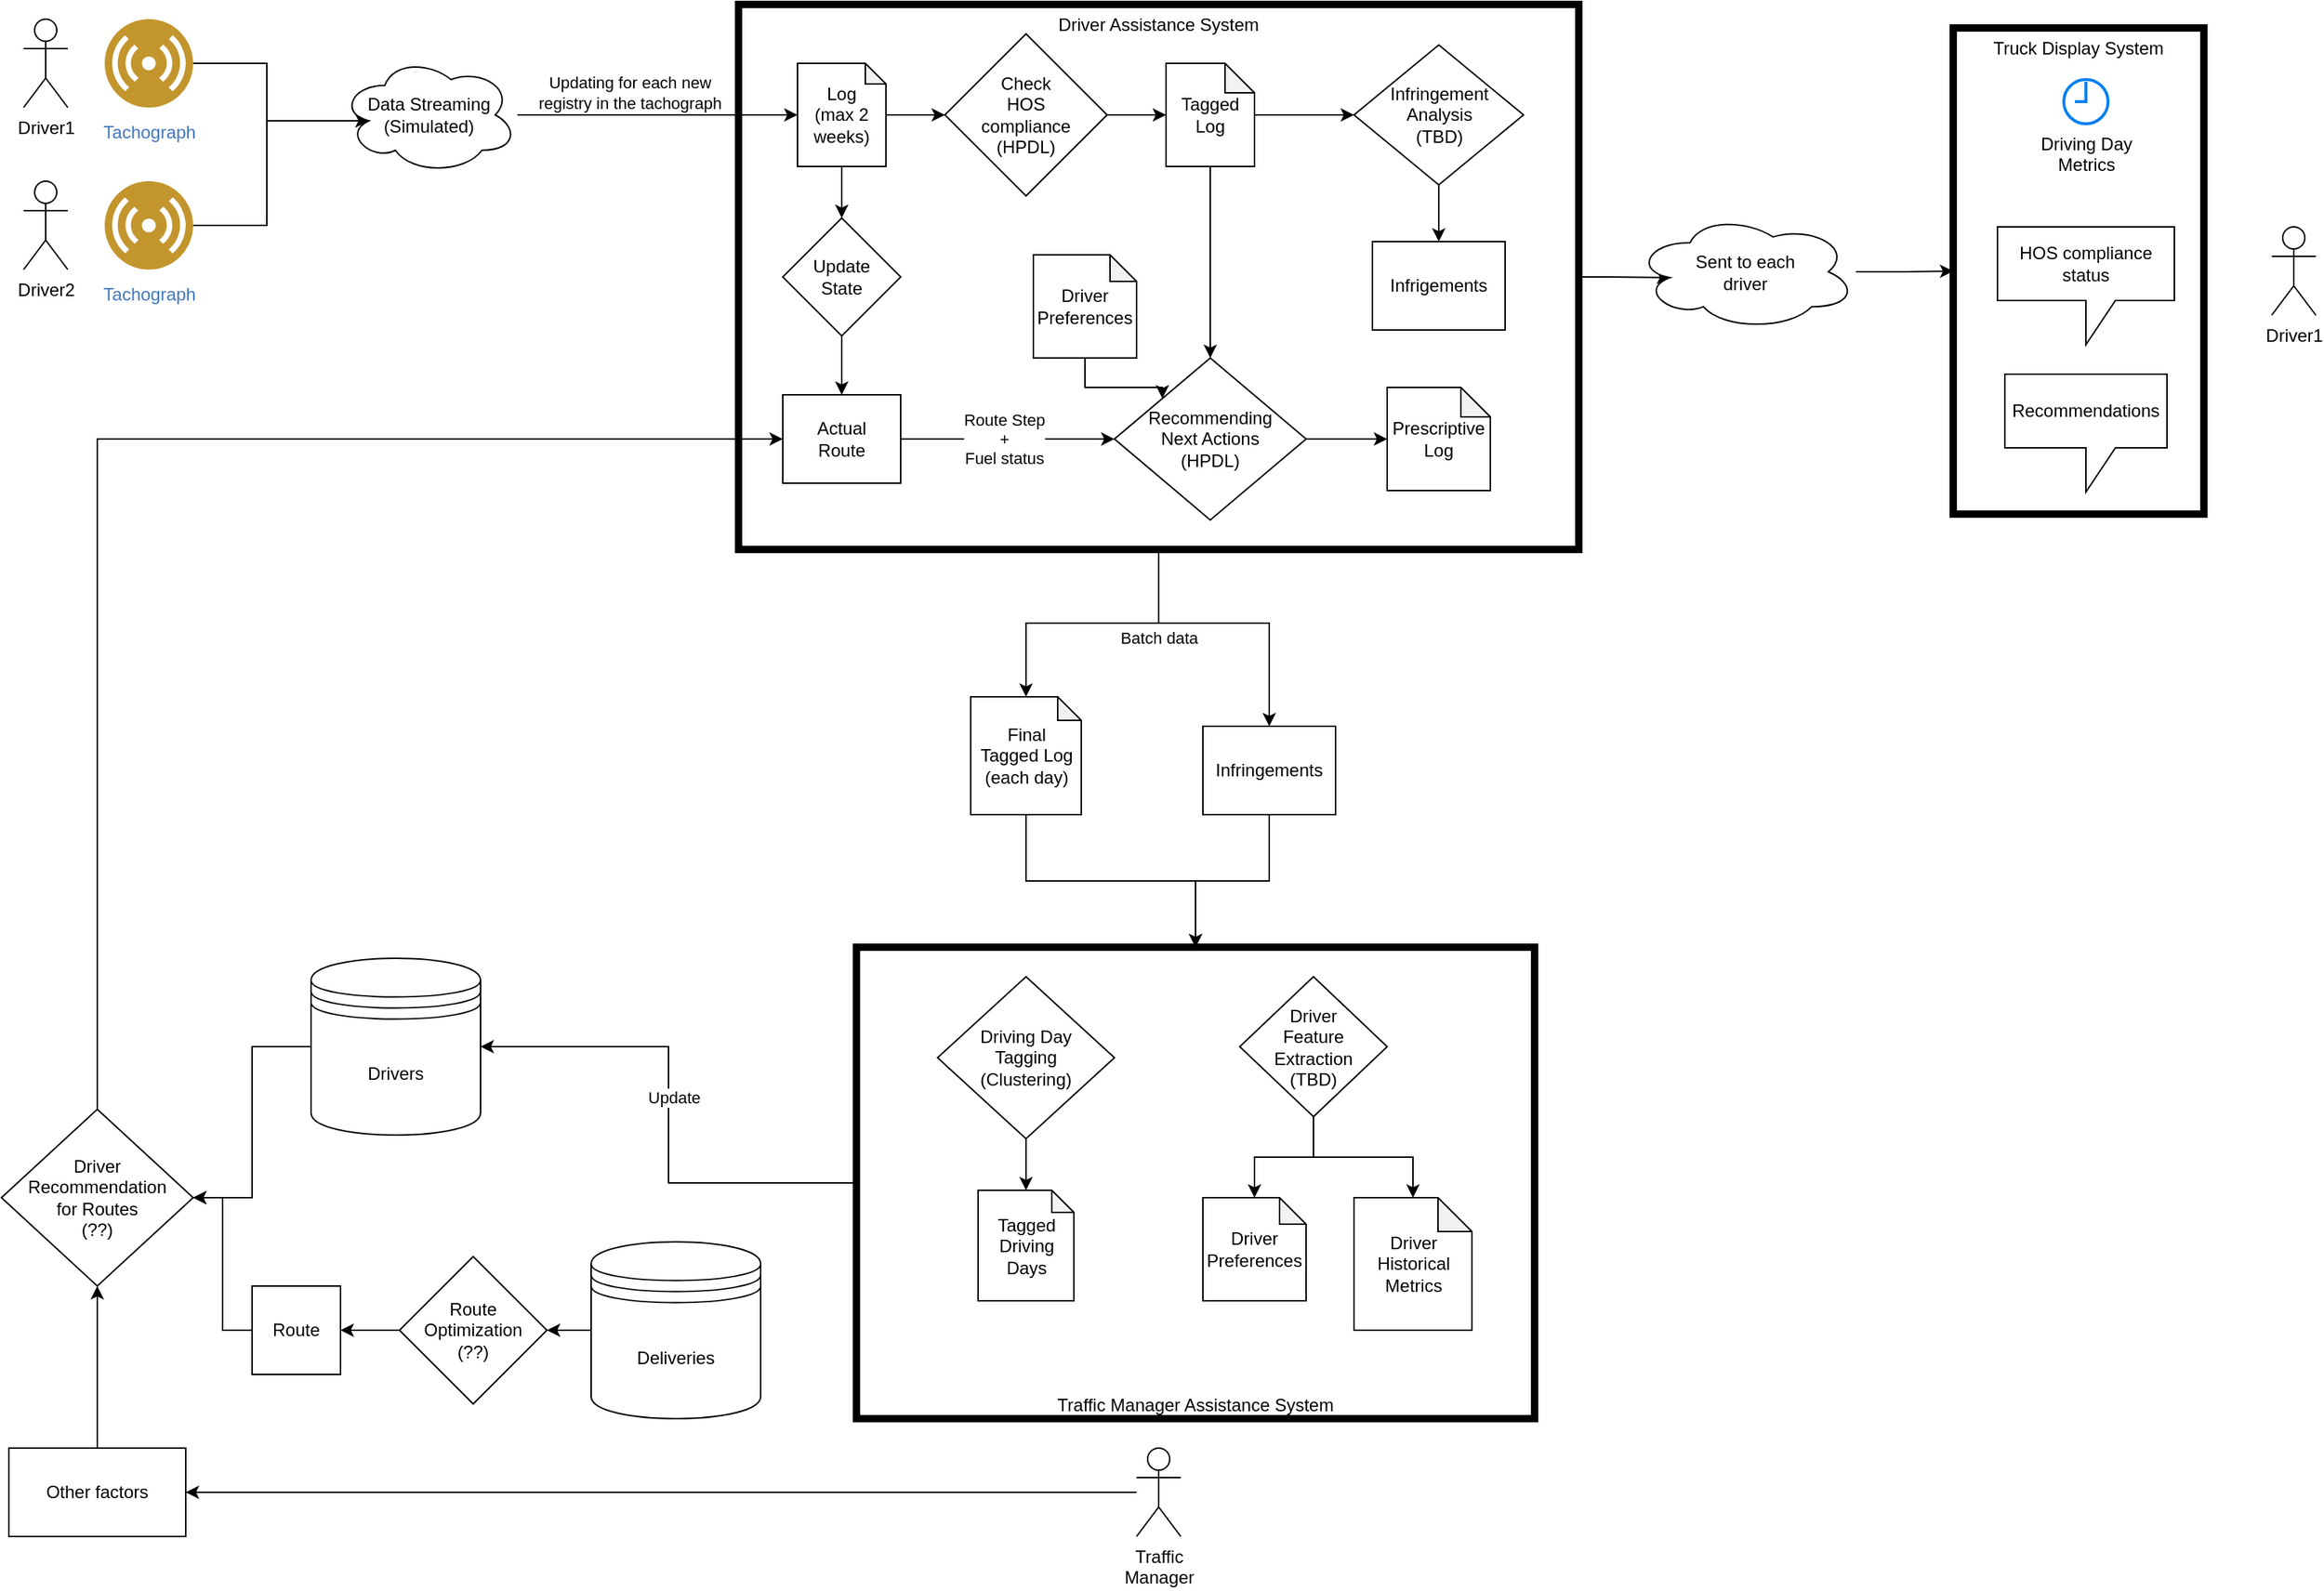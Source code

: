 <mxfile version="15.8.7" type="device"><diagram id="unpiTedQn5iibbXyzKtv" name="Page-1"><mxGraphModel dx="1422" dy="857" grid="1" gridSize="10" guides="1" tooltips="1" connect="1" arrows="1" fold="1" page="1" pageScale="1" pageWidth="850" pageHeight="1100" math="0" shadow="0"><root><mxCell id="0"/><mxCell id="1" parent="0"/><mxCell id="2WFkOFQsVx-Tw-wnFLsn-82" style="edgeStyle=orthogonalEdgeStyle;rounded=0;orthogonalLoop=1;jettySize=auto;html=1;" parent="1" source="2WFkOFQsVx-Tw-wnFLsn-64" target="2WFkOFQsVx-Tw-wnFLsn-73" edge="1"><mxGeometry relative="1" as="geometry"/></mxCell><mxCell id="2WFkOFQsVx-Tw-wnFLsn-88" value="Update" style="edgeLabel;html=1;align=center;verticalAlign=middle;resizable=0;points=[];" parent="2WFkOFQsVx-Tw-wnFLsn-82" vertex="1" connectable="0"><mxGeometry x="0.068" y="-2" relative="1" as="geometry"><mxPoint x="1" as="offset"/></mxGeometry></mxCell><mxCell id="2WFkOFQsVx-Tw-wnFLsn-64" value="Traffic Manager Assistance System" style="rounded=0;whiteSpace=wrap;html=1;fillColor=none;strokeWidth=5;verticalAlign=bottom;" parent="1" vertex="1"><mxGeometry x="640" y="660" width="460" height="320" as="geometry"/></mxCell><mxCell id="2WFkOFQsVx-Tw-wnFLsn-44" value="Batch data" style="edgeStyle=orthogonalEdgeStyle;rounded=0;orthogonalLoop=1;jettySize=auto;html=1;entryX=0.5;entryY=0;entryDx=0;entryDy=0;entryPerimeter=0;" parent="1" source="2WFkOFQsVx-Tw-wnFLsn-21" target="2WFkOFQsVx-Tw-wnFLsn-28" edge="1"><mxGeometry x="-0.474" y="10" relative="1" as="geometry"><Array as="points"><mxPoint x="845" y="440"/><mxPoint x="755" y="440"/></Array><mxPoint as="offset"/></mxGeometry></mxCell><mxCell id="2WFkOFQsVx-Tw-wnFLsn-47" style="edgeStyle=orthogonalEdgeStyle;rounded=0;orthogonalLoop=1;jettySize=auto;html=1;entryX=0.16;entryY=0.55;entryDx=0;entryDy=0;entryPerimeter=0;" parent="1" source="2WFkOFQsVx-Tw-wnFLsn-21" target="2WFkOFQsVx-Tw-wnFLsn-46" edge="1"><mxGeometry relative="1" as="geometry"/></mxCell><mxCell id="2WFkOFQsVx-Tw-wnFLsn-63" style="edgeStyle=orthogonalEdgeStyle;rounded=0;orthogonalLoop=1;jettySize=auto;html=1;entryX=0.5;entryY=0;entryDx=0;entryDy=0;" parent="1" source="2WFkOFQsVx-Tw-wnFLsn-21" target="2WFkOFQsVx-Tw-wnFLsn-62" edge="1"><mxGeometry relative="1" as="geometry"><Array as="points"><mxPoint x="845" y="440"/><mxPoint x="920" y="440"/><mxPoint x="920" y="500"/></Array></mxGeometry></mxCell><mxCell id="2WFkOFQsVx-Tw-wnFLsn-21" value="Driver Assistance System" style="rounded=0;whiteSpace=wrap;html=1;fillColor=none;strokeWidth=5;verticalAlign=top;" parent="1" vertex="1"><mxGeometry x="560" y="20" width="570" height="370" as="geometry"/></mxCell><mxCell id="2WFkOFQsVx-Tw-wnFLsn-85" style="edgeStyle=orthogonalEdgeStyle;rounded=0;orthogonalLoop=1;jettySize=auto;html=1;" parent="1" source="2WFkOFQsVx-Tw-wnFLsn-2" target="2WFkOFQsVx-Tw-wnFLsn-83" edge="1"><mxGeometry relative="1" as="geometry"/></mxCell><mxCell id="2WFkOFQsVx-Tw-wnFLsn-2" value="Deliveries" style="shape=datastore;whiteSpace=wrap;html=1;" parent="1" vertex="1"><mxGeometry x="460" y="860" width="115" height="120" as="geometry"/></mxCell><mxCell id="2WFkOFQsVx-Tw-wnFLsn-32" style="edgeStyle=orthogonalEdgeStyle;rounded=0;orthogonalLoop=1;jettySize=auto;html=1;entryX=0.16;entryY=0.55;entryDx=0;entryDy=0;entryPerimeter=0;" parent="1" source="2WFkOFQsVx-Tw-wnFLsn-3" target="2WFkOFQsVx-Tw-wnFLsn-10" edge="1"><mxGeometry relative="1" as="geometry"><Array as="points"><mxPoint x="240" y="170"/><mxPoint x="240" y="99"/></Array></mxGeometry></mxCell><mxCell id="2WFkOFQsVx-Tw-wnFLsn-3" value="Tachograph" style="aspect=fixed;perimeter=ellipsePerimeter;html=1;align=center;shadow=0;dashed=0;fontColor=#4277BB;labelBackgroundColor=#ffffff;fontSize=12;spacingTop=3;image;image=img/lib/ibm/users/sensor.svg;" parent="1" vertex="1"><mxGeometry x="130" y="140" width="60" height="60" as="geometry"/></mxCell><mxCell id="2WFkOFQsVx-Tw-wnFLsn-66" style="edgeStyle=orthogonalEdgeStyle;rounded=0;orthogonalLoop=1;jettySize=auto;html=1;entryX=0;entryY=0;entryDx=0;entryDy=0;" parent="1" source="2WFkOFQsVx-Tw-wnFLsn-8" target="2WFkOFQsVx-Tw-wnFLsn-35" edge="1"><mxGeometry relative="1" as="geometry"/></mxCell><mxCell id="2WFkOFQsVx-Tw-wnFLsn-8" value="Driver&lt;br&gt;Preferences" style="shape=note;whiteSpace=wrap;html=1;backgroundOutline=1;darkOpacity=0.05;size=18;" parent="1" vertex="1"><mxGeometry x="760" y="190" width="70" height="70" as="geometry"/></mxCell><mxCell id="2WFkOFQsVx-Tw-wnFLsn-9" value="Driver&lt;br&gt;Historical&lt;br&gt;Metrics" style="shape=note;whiteSpace=wrap;html=1;backgroundOutline=1;darkOpacity=0.05;size=23;" parent="1" vertex="1"><mxGeometry x="977.5" y="830" width="80" height="90" as="geometry"/></mxCell><mxCell id="2WFkOFQsVx-Tw-wnFLsn-29" style="edgeStyle=orthogonalEdgeStyle;rounded=0;orthogonalLoop=1;jettySize=auto;html=1;" parent="1" source="2WFkOFQsVx-Tw-wnFLsn-10" target="2WFkOFQsVx-Tw-wnFLsn-22" edge="1"><mxGeometry relative="1" as="geometry"/></mxCell><mxCell id="2WFkOFQsVx-Tw-wnFLsn-30" value="Updating for each new &lt;br&gt;registry in the tachograph" style="edgeLabel;html=1;align=center;verticalAlign=middle;resizable=0;points=[];" parent="2WFkOFQsVx-Tw-wnFLsn-29" vertex="1" connectable="0"><mxGeometry x="-0.2" y="-5" relative="1" as="geometry"><mxPoint y="-20" as="offset"/></mxGeometry></mxCell><mxCell id="2WFkOFQsVx-Tw-wnFLsn-10" value="Data Streaming&lt;br&gt;(Simulated)" style="ellipse;shape=cloud;whiteSpace=wrap;html=1;" parent="1" vertex="1"><mxGeometry x="290" y="55" width="120" height="80" as="geometry"/></mxCell><mxCell id="2WFkOFQsVx-Tw-wnFLsn-31" style="edgeStyle=orthogonalEdgeStyle;rounded=0;orthogonalLoop=1;jettySize=auto;html=1;entryX=0.16;entryY=0.55;entryDx=0;entryDy=0;entryPerimeter=0;" parent="1" source="2WFkOFQsVx-Tw-wnFLsn-11" target="2WFkOFQsVx-Tw-wnFLsn-10" edge="1"><mxGeometry relative="1" as="geometry"/></mxCell><mxCell id="2WFkOFQsVx-Tw-wnFLsn-11" value="Tachograph" style="aspect=fixed;perimeter=ellipsePerimeter;html=1;align=center;shadow=0;dashed=0;fontColor=#4277BB;labelBackgroundColor=#ffffff;fontSize=12;spacingTop=3;image;image=img/lib/ibm/users/sensor.svg;" parent="1" vertex="1"><mxGeometry x="130" y="30" width="60" height="60" as="geometry"/></mxCell><mxCell id="2WFkOFQsVx-Tw-wnFLsn-13" value="Driver1" style="shape=umlActor;verticalLabelPosition=bottom;verticalAlign=top;html=1;outlineConnect=0;" parent="1" vertex="1"><mxGeometry x="75" y="30" width="30" height="60" as="geometry"/></mxCell><mxCell id="2WFkOFQsVx-Tw-wnFLsn-14" value="Driver2" style="shape=umlActor;verticalLabelPosition=bottom;verticalAlign=top;html=1;outlineConnect=0;" parent="1" vertex="1"><mxGeometry x="75" y="140" width="30" height="60" as="geometry"/></mxCell><mxCell id="2WFkOFQsVx-Tw-wnFLsn-79" style="edgeStyle=orthogonalEdgeStyle;rounded=0;orthogonalLoop=1;jettySize=auto;html=1;entryX=1;entryY=0.5;entryDx=0;entryDy=0;" parent="1" source="2WFkOFQsVx-Tw-wnFLsn-17" target="2WFkOFQsVx-Tw-wnFLsn-78" edge="1"><mxGeometry relative="1" as="geometry"/></mxCell><mxCell id="2WFkOFQsVx-Tw-wnFLsn-17" value="Traffic&lt;br&gt;Manager" style="shape=umlActor;verticalLabelPosition=bottom;verticalAlign=top;html=1;outlineConnect=0;" parent="1" vertex="1"><mxGeometry x="830" y="1000" width="30" height="60" as="geometry"/></mxCell><mxCell id="2WFkOFQsVx-Tw-wnFLsn-19" value="Driving Day&lt;br&gt;Metrics" style="html=1;verticalLabelPosition=bottom;align=center;labelBackgroundColor=#ffffff;verticalAlign=top;strokeWidth=2;strokeColor=#0080F0;shadow=0;dashed=0;shape=mxgraph.ios7.icons.clock;" parent="1" vertex="1"><mxGeometry x="1459" y="71" width="30" height="30" as="geometry"/></mxCell><mxCell id="2WFkOFQsVx-Tw-wnFLsn-20" value="Recommendations" style="shape=callout;whiteSpace=wrap;html=1;perimeter=calloutPerimeter;" parent="1" vertex="1"><mxGeometry x="1419" y="271" width="110" height="80" as="geometry"/></mxCell><mxCell id="2WFkOFQsVx-Tw-wnFLsn-26" style="edgeStyle=orthogonalEdgeStyle;rounded=0;orthogonalLoop=1;jettySize=auto;html=1;entryX=0.5;entryY=0;entryDx=0;entryDy=0;" parent="1" source="2WFkOFQsVx-Tw-wnFLsn-22" target="2WFkOFQsVx-Tw-wnFLsn-25" edge="1"><mxGeometry relative="1" as="geometry"/></mxCell><mxCell id="2WFkOFQsVx-Tw-wnFLsn-37" style="edgeStyle=orthogonalEdgeStyle;rounded=0;orthogonalLoop=1;jettySize=auto;html=1;" parent="1" source="2WFkOFQsVx-Tw-wnFLsn-22" target="2WFkOFQsVx-Tw-wnFLsn-23" edge="1"><mxGeometry relative="1" as="geometry"/></mxCell><mxCell id="2WFkOFQsVx-Tw-wnFLsn-22" value="Log&lt;br&gt;(max 2&lt;br&gt;weeks)" style="shape=note;whiteSpace=wrap;html=1;backgroundOutline=1;darkOpacity=0.05;strokeWidth=1;fillColor=default;size=14;" parent="1" vertex="1"><mxGeometry x="600" y="60" width="60" height="70" as="geometry"/></mxCell><mxCell id="2WFkOFQsVx-Tw-wnFLsn-36" style="edgeStyle=orthogonalEdgeStyle;rounded=0;orthogonalLoop=1;jettySize=auto;html=1;entryX=0;entryY=0.5;entryDx=0;entryDy=0;entryPerimeter=0;" parent="1" source="2WFkOFQsVx-Tw-wnFLsn-23" target="2WFkOFQsVx-Tw-wnFLsn-34" edge="1"><mxGeometry relative="1" as="geometry"/></mxCell><mxCell id="2WFkOFQsVx-Tw-wnFLsn-23" value="Check&lt;br&gt;HOS&lt;br&gt;compliance&lt;br&gt;(HPDL)" style="rhombus;whiteSpace=wrap;html=1;strokeWidth=1;fillColor=default;" parent="1" vertex="1"><mxGeometry x="700" y="40" width="110" height="110" as="geometry"/></mxCell><mxCell id="2WFkOFQsVx-Tw-wnFLsn-39" style="edgeStyle=orthogonalEdgeStyle;rounded=0;orthogonalLoop=1;jettySize=auto;html=1;" parent="1" source="2WFkOFQsVx-Tw-wnFLsn-24" target="2WFkOFQsVx-Tw-wnFLsn-35" edge="1"><mxGeometry relative="1" as="geometry"/></mxCell><mxCell id="2WFkOFQsVx-Tw-wnFLsn-40" value="Route Step&lt;br&gt;+&lt;br&gt;Fuel status" style="edgeLabel;html=1;align=center;verticalAlign=middle;resizable=0;points=[];" parent="2WFkOFQsVx-Tw-wnFLsn-39" vertex="1" connectable="0"><mxGeometry x="-0.186" relative="1" as="geometry"><mxPoint x="11" as="offset"/></mxGeometry></mxCell><mxCell id="2WFkOFQsVx-Tw-wnFLsn-24" value="Actual&lt;br&gt;Route" style="rounded=0;whiteSpace=wrap;html=1;strokeWidth=1;fillColor=default;" parent="1" vertex="1"><mxGeometry x="590" y="285" width="80" height="60" as="geometry"/></mxCell><mxCell id="2WFkOFQsVx-Tw-wnFLsn-27" style="edgeStyle=orthogonalEdgeStyle;rounded=0;orthogonalLoop=1;jettySize=auto;html=1;" parent="1" source="2WFkOFQsVx-Tw-wnFLsn-25" target="2WFkOFQsVx-Tw-wnFLsn-24" edge="1"><mxGeometry relative="1" as="geometry"/></mxCell><mxCell id="2WFkOFQsVx-Tw-wnFLsn-25" value="Update&lt;br&gt;State" style="rhombus;whiteSpace=wrap;html=1;strokeWidth=1;fillColor=default;" parent="1" vertex="1"><mxGeometry x="590" y="165" width="80" height="80" as="geometry"/></mxCell><mxCell id="2WFkOFQsVx-Tw-wnFLsn-69" style="edgeStyle=orthogonalEdgeStyle;rounded=0;orthogonalLoop=1;jettySize=auto;html=1;entryX=0.5;entryY=0;entryDx=0;entryDy=0;" parent="1" source="2WFkOFQsVx-Tw-wnFLsn-28" target="2WFkOFQsVx-Tw-wnFLsn-64" edge="1"><mxGeometry relative="1" as="geometry"/></mxCell><mxCell id="2WFkOFQsVx-Tw-wnFLsn-28" value="Final&lt;br&gt;Tagged Log&lt;br&gt;(each day)" style="shape=note;whiteSpace=wrap;html=1;backgroundOutline=1;darkOpacity=0.05;strokeWidth=1;fillColor=default;size=16;" parent="1" vertex="1"><mxGeometry x="717.5" y="490" width="75" height="80" as="geometry"/></mxCell><mxCell id="2WFkOFQsVx-Tw-wnFLsn-38" style="edgeStyle=orthogonalEdgeStyle;rounded=0;orthogonalLoop=1;jettySize=auto;html=1;" parent="1" source="2WFkOFQsVx-Tw-wnFLsn-34" target="2WFkOFQsVx-Tw-wnFLsn-35" edge="1"><mxGeometry relative="1" as="geometry"/></mxCell><mxCell id="2WFkOFQsVx-Tw-wnFLsn-60" style="edgeStyle=orthogonalEdgeStyle;rounded=0;orthogonalLoop=1;jettySize=auto;html=1;" parent="1" source="2WFkOFQsVx-Tw-wnFLsn-34" target="2WFkOFQsVx-Tw-wnFLsn-59" edge="1"><mxGeometry relative="1" as="geometry"/></mxCell><mxCell id="2WFkOFQsVx-Tw-wnFLsn-34" value="Tagged&lt;br&gt;Log" style="shape=note;whiteSpace=wrap;html=1;backgroundOutline=1;darkOpacity=0.05;strokeWidth=1;fillColor=default;size=20;" parent="1" vertex="1"><mxGeometry x="850" y="60" width="60" height="70" as="geometry"/></mxCell><mxCell id="2WFkOFQsVx-Tw-wnFLsn-43" style="edgeStyle=orthogonalEdgeStyle;rounded=0;orthogonalLoop=1;jettySize=auto;html=1;" parent="1" source="2WFkOFQsVx-Tw-wnFLsn-35" target="2WFkOFQsVx-Tw-wnFLsn-42" edge="1"><mxGeometry relative="1" as="geometry"/></mxCell><mxCell id="2WFkOFQsVx-Tw-wnFLsn-35" value="Recommending&lt;br&gt;Next Actions&lt;br&gt;(HPDL)" style="rhombus;whiteSpace=wrap;html=1;strokeWidth=1;fillColor=default;" parent="1" vertex="1"><mxGeometry x="815" y="260" width="130" height="110" as="geometry"/></mxCell><mxCell id="2WFkOFQsVx-Tw-wnFLsn-42" value="Prescriptive&lt;br&gt;Log" style="shape=note;whiteSpace=wrap;html=1;backgroundOutline=1;darkOpacity=0.05;strokeWidth=1;fillColor=default;size=20;" parent="1" vertex="1"><mxGeometry x="1000" y="280" width="70" height="70" as="geometry"/></mxCell><mxCell id="2WFkOFQsVx-Tw-wnFLsn-45" value="HOS compliance&lt;br&gt;status" style="shape=callout;whiteSpace=wrap;html=1;perimeter=calloutPerimeter;strokeWidth=1;fillColor=default;" parent="1" vertex="1"><mxGeometry x="1414" y="171" width="120" height="80" as="geometry"/></mxCell><mxCell id="2WFkOFQsVx-Tw-wnFLsn-50" style="edgeStyle=orthogonalEdgeStyle;rounded=0;orthogonalLoop=1;jettySize=auto;html=1;" parent="1" source="2WFkOFQsVx-Tw-wnFLsn-46" target="2WFkOFQsVx-Tw-wnFLsn-49" edge="1"><mxGeometry relative="1" as="geometry"/></mxCell><mxCell id="2WFkOFQsVx-Tw-wnFLsn-46" value="Sent to each&lt;br&gt;driver" style="ellipse;shape=cloud;whiteSpace=wrap;html=1;strokeWidth=1;fillColor=default;" parent="1" vertex="1"><mxGeometry x="1168" y="162" width="150" height="79" as="geometry"/></mxCell><mxCell id="2WFkOFQsVx-Tw-wnFLsn-49" value="Truck Display System" style="rounded=0;whiteSpace=wrap;html=1;fillColor=none;strokeWidth=5;verticalAlign=top;" parent="1" vertex="1"><mxGeometry x="1384" y="36" width="170" height="330" as="geometry"/></mxCell><mxCell id="2WFkOFQsVx-Tw-wnFLsn-53" value="Infrigements" style="rounded=0;whiteSpace=wrap;html=1;strokeWidth=1;fillColor=default;" parent="1" vertex="1"><mxGeometry x="990" y="181" width="90" height="60" as="geometry"/></mxCell><mxCell id="2WFkOFQsVx-Tw-wnFLsn-55" value="Driver1" style="shape=umlActor;verticalLabelPosition=bottom;verticalAlign=top;html=1;outlineConnect=0;" parent="1" vertex="1"><mxGeometry x="1600" y="171" width="30" height="60" as="geometry"/></mxCell><mxCell id="2WFkOFQsVx-Tw-wnFLsn-81" style="edgeStyle=orthogonalEdgeStyle;rounded=0;orthogonalLoop=1;jettySize=auto;html=1;" parent="1" source="2WFkOFQsVx-Tw-wnFLsn-57" target="2WFkOFQsVx-Tw-wnFLsn-72" edge="1"><mxGeometry relative="1" as="geometry"/></mxCell><mxCell id="2WFkOFQsVx-Tw-wnFLsn-57" value="Driving Day&lt;br&gt;Tagging&lt;br&gt;(Clustering)" style="rhombus;whiteSpace=wrap;html=1;strokeWidth=1;fillColor=default;" parent="1" vertex="1"><mxGeometry x="695" y="680" width="120" height="110" as="geometry"/></mxCell><mxCell id="2WFkOFQsVx-Tw-wnFLsn-70" style="edgeStyle=orthogonalEdgeStyle;rounded=0;orthogonalLoop=1;jettySize=auto;html=1;" parent="1" source="2WFkOFQsVx-Tw-wnFLsn-58" target="2WFkOFQsVx-Tw-wnFLsn-67" edge="1"><mxGeometry relative="1" as="geometry"/></mxCell><mxCell id="2WFkOFQsVx-Tw-wnFLsn-71" style="edgeStyle=orthogonalEdgeStyle;rounded=0;orthogonalLoop=1;jettySize=auto;html=1;" parent="1" source="2WFkOFQsVx-Tw-wnFLsn-58" target="2WFkOFQsVx-Tw-wnFLsn-9" edge="1"><mxGeometry relative="1" as="geometry"/></mxCell><mxCell id="2WFkOFQsVx-Tw-wnFLsn-58" value="Driver&lt;br&gt;Feature Extraction&lt;br&gt;(TBD)" style="rhombus;whiteSpace=wrap;html=1;strokeWidth=1;fillColor=default;" parent="1" vertex="1"><mxGeometry x="900" y="680" width="100" height="95" as="geometry"/></mxCell><mxCell id="2WFkOFQsVx-Tw-wnFLsn-61" style="edgeStyle=orthogonalEdgeStyle;rounded=0;orthogonalLoop=1;jettySize=auto;html=1;entryX=0.5;entryY=0;entryDx=0;entryDy=0;" parent="1" source="2WFkOFQsVx-Tw-wnFLsn-59" target="2WFkOFQsVx-Tw-wnFLsn-53" edge="1"><mxGeometry relative="1" as="geometry"/></mxCell><mxCell id="2WFkOFQsVx-Tw-wnFLsn-59" value="Infringement&lt;br&gt;Analysis&lt;br&gt;(TBD)" style="rhombus;whiteSpace=wrap;html=1;strokeWidth=1;fillColor=default;" parent="1" vertex="1"><mxGeometry x="977.5" y="47.5" width="115" height="95" as="geometry"/></mxCell><mxCell id="2WFkOFQsVx-Tw-wnFLsn-68" style="edgeStyle=orthogonalEdgeStyle;rounded=0;orthogonalLoop=1;jettySize=auto;html=1;entryX=0.5;entryY=0;entryDx=0;entryDy=0;" parent="1" source="2WFkOFQsVx-Tw-wnFLsn-62" target="2WFkOFQsVx-Tw-wnFLsn-64" edge="1"><mxGeometry relative="1" as="geometry"/></mxCell><mxCell id="2WFkOFQsVx-Tw-wnFLsn-62" value="Infringements" style="rounded=0;whiteSpace=wrap;html=1;strokeWidth=1;fillColor=default;" parent="1" vertex="1"><mxGeometry x="875" y="510" width="90" height="60" as="geometry"/></mxCell><mxCell id="2WFkOFQsVx-Tw-wnFLsn-90" style="edgeStyle=orthogonalEdgeStyle;rounded=0;orthogonalLoop=1;jettySize=auto;html=1;entryX=0;entryY=0.5;entryDx=0;entryDy=0;" parent="1" source="2WFkOFQsVx-Tw-wnFLsn-65" target="2WFkOFQsVx-Tw-wnFLsn-24" edge="1"><mxGeometry relative="1" as="geometry"><Array as="points"><mxPoint x="125" y="315"/></Array></mxGeometry></mxCell><mxCell id="2WFkOFQsVx-Tw-wnFLsn-65" value="Driver Recommendation&lt;br&gt;for Routes&lt;br&gt;(??)" style="rhombus;whiteSpace=wrap;html=1;strokeWidth=1;fillColor=default;" parent="1" vertex="1"><mxGeometry x="60" y="770" width="130" height="120" as="geometry"/></mxCell><mxCell id="2WFkOFQsVx-Tw-wnFLsn-67" value="Driver&lt;br&gt;Preferences" style="shape=note;whiteSpace=wrap;html=1;backgroundOutline=1;darkOpacity=0.05;size=18;" parent="1" vertex="1"><mxGeometry x="875" y="830" width="70" height="70" as="geometry"/></mxCell><mxCell id="2WFkOFQsVx-Tw-wnFLsn-72" value="Tagged&lt;br&gt;Driving Days" style="shape=note;whiteSpace=wrap;html=1;backgroundOutline=1;darkOpacity=0.05;strokeWidth=1;fillColor=default;size=15;" parent="1" vertex="1"><mxGeometry x="722.5" y="825" width="65" height="75" as="geometry"/></mxCell><mxCell id="2WFkOFQsVx-Tw-wnFLsn-75" style="edgeStyle=orthogonalEdgeStyle;rounded=0;orthogonalLoop=1;jettySize=auto;html=1;" parent="1" source="2WFkOFQsVx-Tw-wnFLsn-73" target="2WFkOFQsVx-Tw-wnFLsn-65" edge="1"><mxGeometry relative="1" as="geometry"/></mxCell><mxCell id="2WFkOFQsVx-Tw-wnFLsn-73" value="Drivers" style="shape=datastore;whiteSpace=wrap;html=1;" parent="1" vertex="1"><mxGeometry x="270" y="667.5" width="115" height="120" as="geometry"/></mxCell><mxCell id="2WFkOFQsVx-Tw-wnFLsn-80" style="edgeStyle=orthogonalEdgeStyle;rounded=0;orthogonalLoop=1;jettySize=auto;html=1;entryX=0.5;entryY=1;entryDx=0;entryDy=0;" parent="1" source="2WFkOFQsVx-Tw-wnFLsn-78" target="2WFkOFQsVx-Tw-wnFLsn-65" edge="1"><mxGeometry relative="1" as="geometry"/></mxCell><mxCell id="2WFkOFQsVx-Tw-wnFLsn-78" value="Other factors" style="rounded=0;whiteSpace=wrap;html=1;strokeWidth=1;fillColor=default;" parent="1" vertex="1"><mxGeometry x="65" y="1000" width="120" height="60" as="geometry"/></mxCell><mxCell id="2WFkOFQsVx-Tw-wnFLsn-87" style="edgeStyle=orthogonalEdgeStyle;rounded=0;orthogonalLoop=1;jettySize=auto;html=1;" parent="1" source="2WFkOFQsVx-Tw-wnFLsn-83" target="2WFkOFQsVx-Tw-wnFLsn-84" edge="1"><mxGeometry relative="1" as="geometry"/></mxCell><mxCell id="2WFkOFQsVx-Tw-wnFLsn-83" value="Route&lt;br&gt;Optimization&lt;br&gt;(??)" style="rhombus;whiteSpace=wrap;html=1;strokeWidth=1;fillColor=default;" parent="1" vertex="1"><mxGeometry x="330" y="870" width="100" height="100" as="geometry"/></mxCell><mxCell id="2WFkOFQsVx-Tw-wnFLsn-86" style="edgeStyle=orthogonalEdgeStyle;rounded=0;orthogonalLoop=1;jettySize=auto;html=1;" parent="1" source="2WFkOFQsVx-Tw-wnFLsn-84" target="2WFkOFQsVx-Tw-wnFLsn-65" edge="1"><mxGeometry relative="1" as="geometry"/></mxCell><mxCell id="2WFkOFQsVx-Tw-wnFLsn-84" value="Route" style="rounded=0;whiteSpace=wrap;html=1;strokeWidth=1;fillColor=default;" parent="1" vertex="1"><mxGeometry x="230" y="890" width="60" height="60" as="geometry"/></mxCell></root></mxGraphModel></diagram></mxfile>